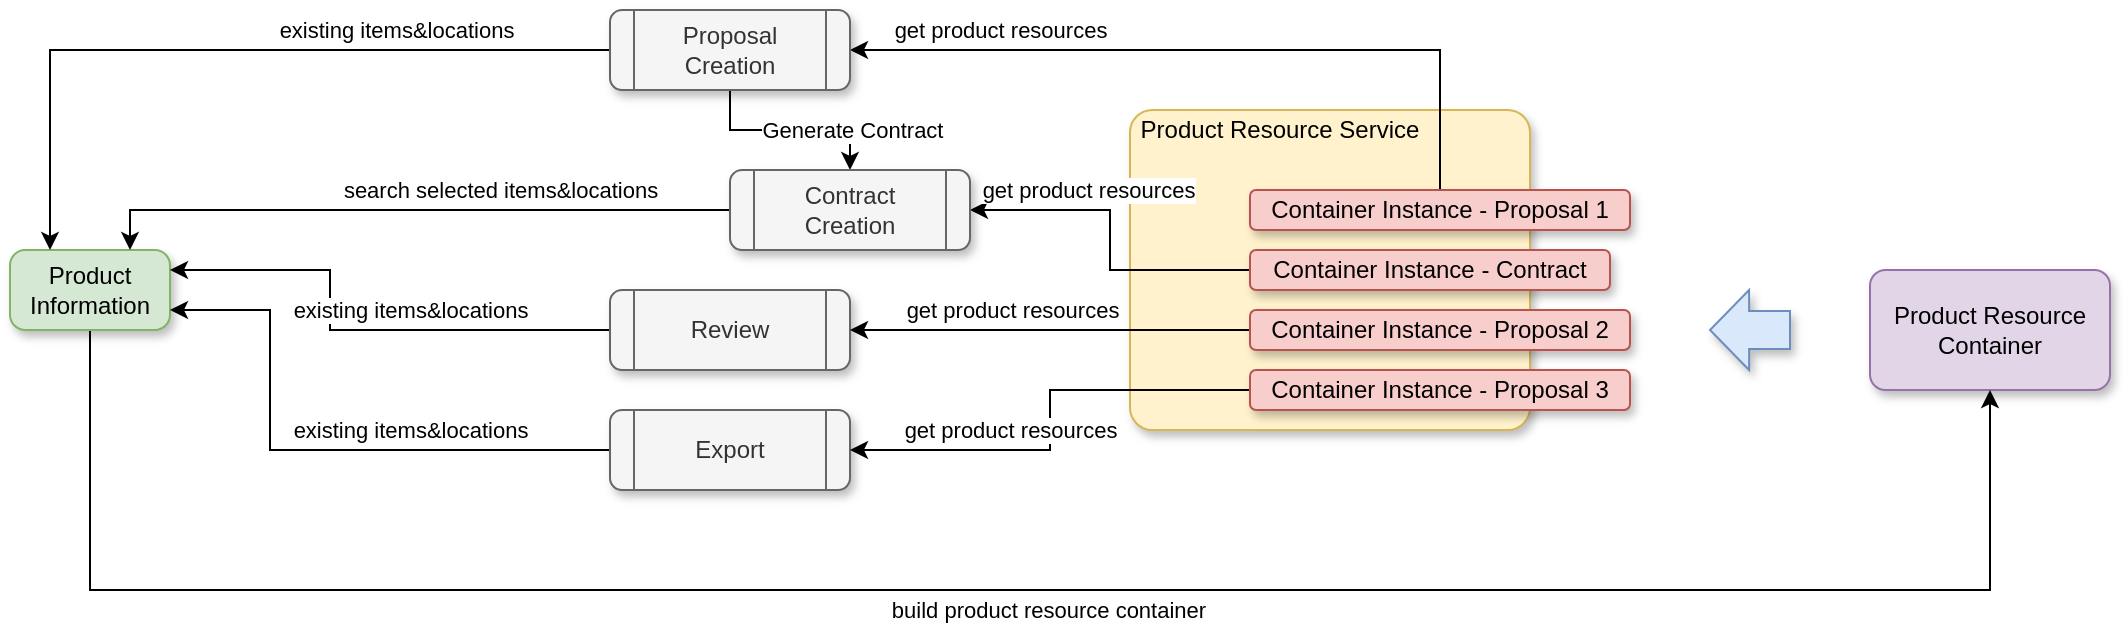 <mxfile version="15.5.6" type="github"><diagram id="IrsTny6p9RCVh9ej16DJ" name="Page-1"><mxGraphModel dx="2249" dy="882" grid="1" gridSize="10" guides="1" tooltips="1" connect="1" arrows="1" fold="1" page="1" pageScale="1" pageWidth="827" pageHeight="1169" math="0" shadow="0"><root><mxCell id="0"/><mxCell id="1" parent="0"/><mxCell id="VSUA-8n55LYvLgrfIen7-2" value="Product Resource Container" style="rounded=1;whiteSpace=wrap;html=1;fillColor=#e1d5e7;strokeColor=#9673a6;arcSize=13;shadow=1;" parent="1" vertex="1"><mxGeometry x="890" y="360" width="120" height="60" as="geometry"/></mxCell><mxCell id="VSUA-8n55LYvLgrfIen7-3" value="" style="rounded=1;whiteSpace=wrap;html=1;fillColor=#fff2cc;strokeColor=#d6b656;arcSize=7;shadow=1;" parent="1" vertex="1"><mxGeometry x="520" y="280" width="200" height="160" as="geometry"/></mxCell><mxCell id="VSUA-8n55LYvLgrfIen7-35" style="edgeStyle=orthogonalEdgeStyle;rounded=0;orthogonalLoop=1;jettySize=auto;html=1;entryX=1;entryY=0.5;entryDx=0;entryDy=0;exitX=0.5;exitY=0;exitDx=0;exitDy=0;" parent="1" source="VSUA-8n55LYvLgrfIen7-4" target="VSUA-8n55LYvLgrfIen7-16" edge="1"><mxGeometry relative="1" as="geometry"/></mxCell><mxCell id="VSUA-8n55LYvLgrfIen7-49" value="get product resources" style="edgeLabel;html=1;align=center;verticalAlign=middle;resizable=0;points=[];" parent="VSUA-8n55LYvLgrfIen7-35" vertex="1" connectable="0"><mxGeometry x="-0.038" y="1" relative="1" as="geometry"><mxPoint x="-115" y="-11" as="offset"/></mxGeometry></mxCell><mxCell id="VSUA-8n55LYvLgrfIen7-4" value="Container Instance - Proposal 1" style="rounded=1;whiteSpace=wrap;html=1;fillColor=#f8cecc;strokeColor=#b85450;shadow=1;" parent="1" vertex="1"><mxGeometry x="580" y="320" width="190" height="20" as="geometry"/></mxCell><mxCell id="VSUA-8n55LYvLgrfIen7-10" value="Product Resource Service" style="text;html=1;strokeColor=none;fillColor=none;align=center;verticalAlign=middle;whiteSpace=wrap;rounded=0;rotation=0;shadow=1;" parent="1" vertex="1"><mxGeometry x="520" y="280" width="150" height="20" as="geometry"/></mxCell><mxCell id="VSUA-8n55LYvLgrfIen7-47" style="edgeStyle=orthogonalEdgeStyle;rounded=0;orthogonalLoop=1;jettySize=auto;html=1;entryX=0.5;entryY=1;entryDx=0;entryDy=0;" parent="1" source="VSUA-8n55LYvLgrfIen7-11" target="VSUA-8n55LYvLgrfIen7-2" edge="1"><mxGeometry relative="1" as="geometry"><Array as="points"><mxPoint y="520"/><mxPoint x="950" y="520"/></Array></mxGeometry></mxCell><mxCell id="VSUA-8n55LYvLgrfIen7-48" value="build product resource container" style="edgeLabel;html=1;align=center;verticalAlign=middle;resizable=0;points=[];" parent="VSUA-8n55LYvLgrfIen7-47" vertex="1" connectable="0"><mxGeometry x="-0.179" y="-1" relative="1" as="geometry"><mxPoint x="124" y="9" as="offset"/></mxGeometry></mxCell><mxCell id="VSUA-8n55LYvLgrfIen7-11" value="Product Information" style="rounded=1;whiteSpace=wrap;html=1;fillColor=#d5e8d4;strokeColor=#82b366;arcSize=19;shadow=1;" parent="1" vertex="1"><mxGeometry x="-40" y="350" width="80" height="40" as="geometry"/></mxCell><mxCell id="VSUA-8n55LYvLgrfIen7-13" value="" style="shape=singleArrow;direction=west;whiteSpace=wrap;html=1;fillColor=#dae8fc;strokeColor=#6c8ebf;arrowWidth=0.477;arrowSize=0.489;shadow=1;" parent="1" vertex="1"><mxGeometry x="810" y="370" width="40" height="40" as="geometry"/></mxCell><mxCell id="VSUA-8n55LYvLgrfIen7-34" style="edgeStyle=orthogonalEdgeStyle;rounded=0;orthogonalLoop=1;jettySize=auto;html=1;entryX=1;entryY=0.5;entryDx=0;entryDy=0;" parent="1" source="VSUA-8n55LYvLgrfIen7-14" target="VSUA-8n55LYvLgrfIen7-21" edge="1"><mxGeometry relative="1" as="geometry"/></mxCell><mxCell id="VSUA-8n55LYvLgrfIen7-50" value="get product resources" style="edgeLabel;html=1;align=center;verticalAlign=middle;resizable=0;points=[];" parent="VSUA-8n55LYvLgrfIen7-34" vertex="1" connectable="0"><mxGeometry x="0.509" y="2" relative="1" as="geometry"><mxPoint x="17" y="-12" as="offset"/></mxGeometry></mxCell><mxCell id="VSUA-8n55LYvLgrfIen7-14" value="Container Instance - Contract" style="rounded=1;whiteSpace=wrap;html=1;fillColor=#f8cecc;strokeColor=#b85450;shadow=1;" parent="1" vertex="1"><mxGeometry x="580" y="350" width="180" height="20" as="geometry"/></mxCell><mxCell id="VSUA-8n55LYvLgrfIen7-43" style="edgeStyle=orthogonalEdgeStyle;rounded=0;orthogonalLoop=1;jettySize=auto;html=1;entryX=0.25;entryY=0;entryDx=0;entryDy=0;" parent="1" source="VSUA-8n55LYvLgrfIen7-16" target="VSUA-8n55LYvLgrfIen7-11" edge="1"><mxGeometry relative="1" as="geometry"/></mxCell><mxCell id="VSUA-8n55LYvLgrfIen7-54" value="existing items&amp;amp;locations" style="edgeLabel;html=1;align=center;verticalAlign=middle;resizable=0;points=[];" parent="VSUA-8n55LYvLgrfIen7-43" vertex="1" connectable="0"><mxGeometry x="-0.242" y="-2" relative="1" as="geometry"><mxPoint x="37" y="-8" as="offset"/></mxGeometry></mxCell><mxCell id="VSUA-8n55LYvLgrfIen7-57" style="edgeStyle=orthogonalEdgeStyle;rounded=0;orthogonalLoop=1;jettySize=auto;html=1;entryX=0.5;entryY=0;entryDx=0;entryDy=0;" parent="1" source="VSUA-8n55LYvLgrfIen7-16" target="VSUA-8n55LYvLgrfIen7-21" edge="1"><mxGeometry relative="1" as="geometry"/></mxCell><mxCell id="VSUA-8n55LYvLgrfIen7-58" value="Generate Contract" style="edgeLabel;html=1;align=center;verticalAlign=middle;resizable=0;points=[];" parent="VSUA-8n55LYvLgrfIen7-57" vertex="1" connectable="0"><mxGeometry x="0.277" y="2" relative="1" as="geometry"><mxPoint x="17" y="2" as="offset"/></mxGeometry></mxCell><mxCell id="VSUA-8n55LYvLgrfIen7-16" value="Proposal Creation" style="shape=process;whiteSpace=wrap;html=1;backgroundOutline=1;rounded=1;fillColor=#f5f5f5;strokeColor=#666666;fontColor=#333333;shadow=1;" parent="1" vertex="1"><mxGeometry x="260" y="230" width="120" height="40" as="geometry"/></mxCell><mxCell id="VSUA-8n55LYvLgrfIen7-44" style="edgeStyle=orthogonalEdgeStyle;rounded=0;orthogonalLoop=1;jettySize=auto;html=1;entryX=0.75;entryY=0;entryDx=0;entryDy=0;" parent="1" source="VSUA-8n55LYvLgrfIen7-21" target="VSUA-8n55LYvLgrfIen7-11" edge="1"><mxGeometry relative="1" as="geometry"/></mxCell><mxCell id="VSUA-8n55LYvLgrfIen7-53" value="search selected items&amp;amp;locations" style="edgeLabel;html=1;align=center;verticalAlign=middle;resizable=0;points=[];" parent="VSUA-8n55LYvLgrfIen7-44" vertex="1" connectable="0"><mxGeometry x="-0.28" y="3" relative="1" as="geometry"><mxPoint y="-13" as="offset"/></mxGeometry></mxCell><mxCell id="VSUA-8n55LYvLgrfIen7-21" value="Contract Creation" style="shape=process;whiteSpace=wrap;html=1;backgroundOutline=1;rounded=1;fillColor=#f5f5f5;strokeColor=#666666;fontColor=#333333;shadow=1;" parent="1" vertex="1"><mxGeometry x="320" y="310" width="120" height="40" as="geometry"/></mxCell><mxCell id="VSUA-8n55LYvLgrfIen7-45" style="edgeStyle=orthogonalEdgeStyle;rounded=0;orthogonalLoop=1;jettySize=auto;html=1;entryX=1;entryY=0.25;entryDx=0;entryDy=0;" parent="1" source="VSUA-8n55LYvLgrfIen7-25" target="VSUA-8n55LYvLgrfIen7-11" edge="1"><mxGeometry relative="1" as="geometry"><Array as="points"><mxPoint x="120" y="390"/><mxPoint x="120" y="360"/></Array></mxGeometry></mxCell><mxCell id="VSUA-8n55LYvLgrfIen7-55" value="existing items&amp;amp;locations" style="edgeLabel;html=1;align=center;verticalAlign=middle;resizable=0;points=[];" parent="VSUA-8n55LYvLgrfIen7-45" vertex="1" connectable="0"><mxGeometry x="-0.276" y="1" relative="1" as="geometry"><mxPoint x="-10" y="-11" as="offset"/></mxGeometry></mxCell><mxCell id="VSUA-8n55LYvLgrfIen7-25" value="Review" style="shape=process;whiteSpace=wrap;html=1;backgroundOutline=1;rounded=1;fillColor=#f5f5f5;strokeColor=#666666;fontColor=#333333;shadow=1;" parent="1" vertex="1"><mxGeometry x="260" y="370" width="120" height="40" as="geometry"/></mxCell><mxCell id="VSUA-8n55LYvLgrfIen7-46" style="edgeStyle=orthogonalEdgeStyle;rounded=0;orthogonalLoop=1;jettySize=auto;html=1;entryX=1;entryY=0.75;entryDx=0;entryDy=0;" parent="1" source="VSUA-8n55LYvLgrfIen7-26" target="VSUA-8n55LYvLgrfIen7-11" edge="1"><mxGeometry relative="1" as="geometry"><Array as="points"><mxPoint x="90" y="450"/><mxPoint x="90" y="380"/></Array></mxGeometry></mxCell><mxCell id="VSUA-8n55LYvLgrfIen7-56" value="existing items&amp;amp;locations" style="edgeLabel;html=1;align=center;verticalAlign=middle;resizable=0;points=[];" parent="VSUA-8n55LYvLgrfIen7-46" vertex="1" connectable="0"><mxGeometry x="-0.151" y="2" relative="1" as="geometry"><mxPoint x="23" y="-12" as="offset"/></mxGeometry></mxCell><mxCell id="VSUA-8n55LYvLgrfIen7-26" value="Export" style="shape=process;whiteSpace=wrap;html=1;backgroundOutline=1;rounded=1;fillColor=#f5f5f5;strokeColor=#666666;fontColor=#333333;shadow=1;" parent="1" vertex="1"><mxGeometry x="260" y="430" width="120" height="40" as="geometry"/></mxCell><mxCell id="VSUA-8n55LYvLgrfIen7-38" style="edgeStyle=orthogonalEdgeStyle;rounded=0;orthogonalLoop=1;jettySize=auto;html=1;entryX=1;entryY=0.5;entryDx=0;entryDy=0;" parent="1" source="VSUA-8n55LYvLgrfIen7-36" target="VSUA-8n55LYvLgrfIen7-25" edge="1"><mxGeometry relative="1" as="geometry"/></mxCell><mxCell id="VSUA-8n55LYvLgrfIen7-51" value="get product resources" style="edgeLabel;html=1;align=center;verticalAlign=middle;resizable=0;points=[];" parent="VSUA-8n55LYvLgrfIen7-38" vertex="1" connectable="0"><mxGeometry x="0.287" y="1" relative="1" as="geometry"><mxPoint x="9" y="-11" as="offset"/></mxGeometry></mxCell><mxCell id="VSUA-8n55LYvLgrfIen7-36" value="Container Instance - Proposal 2" style="rounded=1;whiteSpace=wrap;html=1;fillColor=#f8cecc;strokeColor=#b85450;shadow=1;" parent="1" vertex="1"><mxGeometry x="580" y="380" width="190" height="20" as="geometry"/></mxCell><mxCell id="VSUA-8n55LYvLgrfIen7-39" style="edgeStyle=orthogonalEdgeStyle;rounded=0;orthogonalLoop=1;jettySize=auto;html=1;entryX=1;entryY=0.5;entryDx=0;entryDy=0;" parent="1" source="VSUA-8n55LYvLgrfIen7-37" target="VSUA-8n55LYvLgrfIen7-26" edge="1"><mxGeometry relative="1" as="geometry"/></mxCell><mxCell id="VSUA-8n55LYvLgrfIen7-52" value="get product resources" style="edgeLabel;html=1;align=center;verticalAlign=middle;resizable=0;points=[];" parent="VSUA-8n55LYvLgrfIen7-39" vertex="1" connectable="0"><mxGeometry x="0.371" y="-1" relative="1" as="geometry"><mxPoint x="7" y="-9" as="offset"/></mxGeometry></mxCell><mxCell id="VSUA-8n55LYvLgrfIen7-37" value="Container Instance - Proposal 3" style="rounded=1;whiteSpace=wrap;html=1;fillColor=#f8cecc;strokeColor=#b85450;shadow=1;" parent="1" vertex="1"><mxGeometry x="580" y="410" width="190" height="20" as="geometry"/></mxCell></root></mxGraphModel></diagram></mxfile>